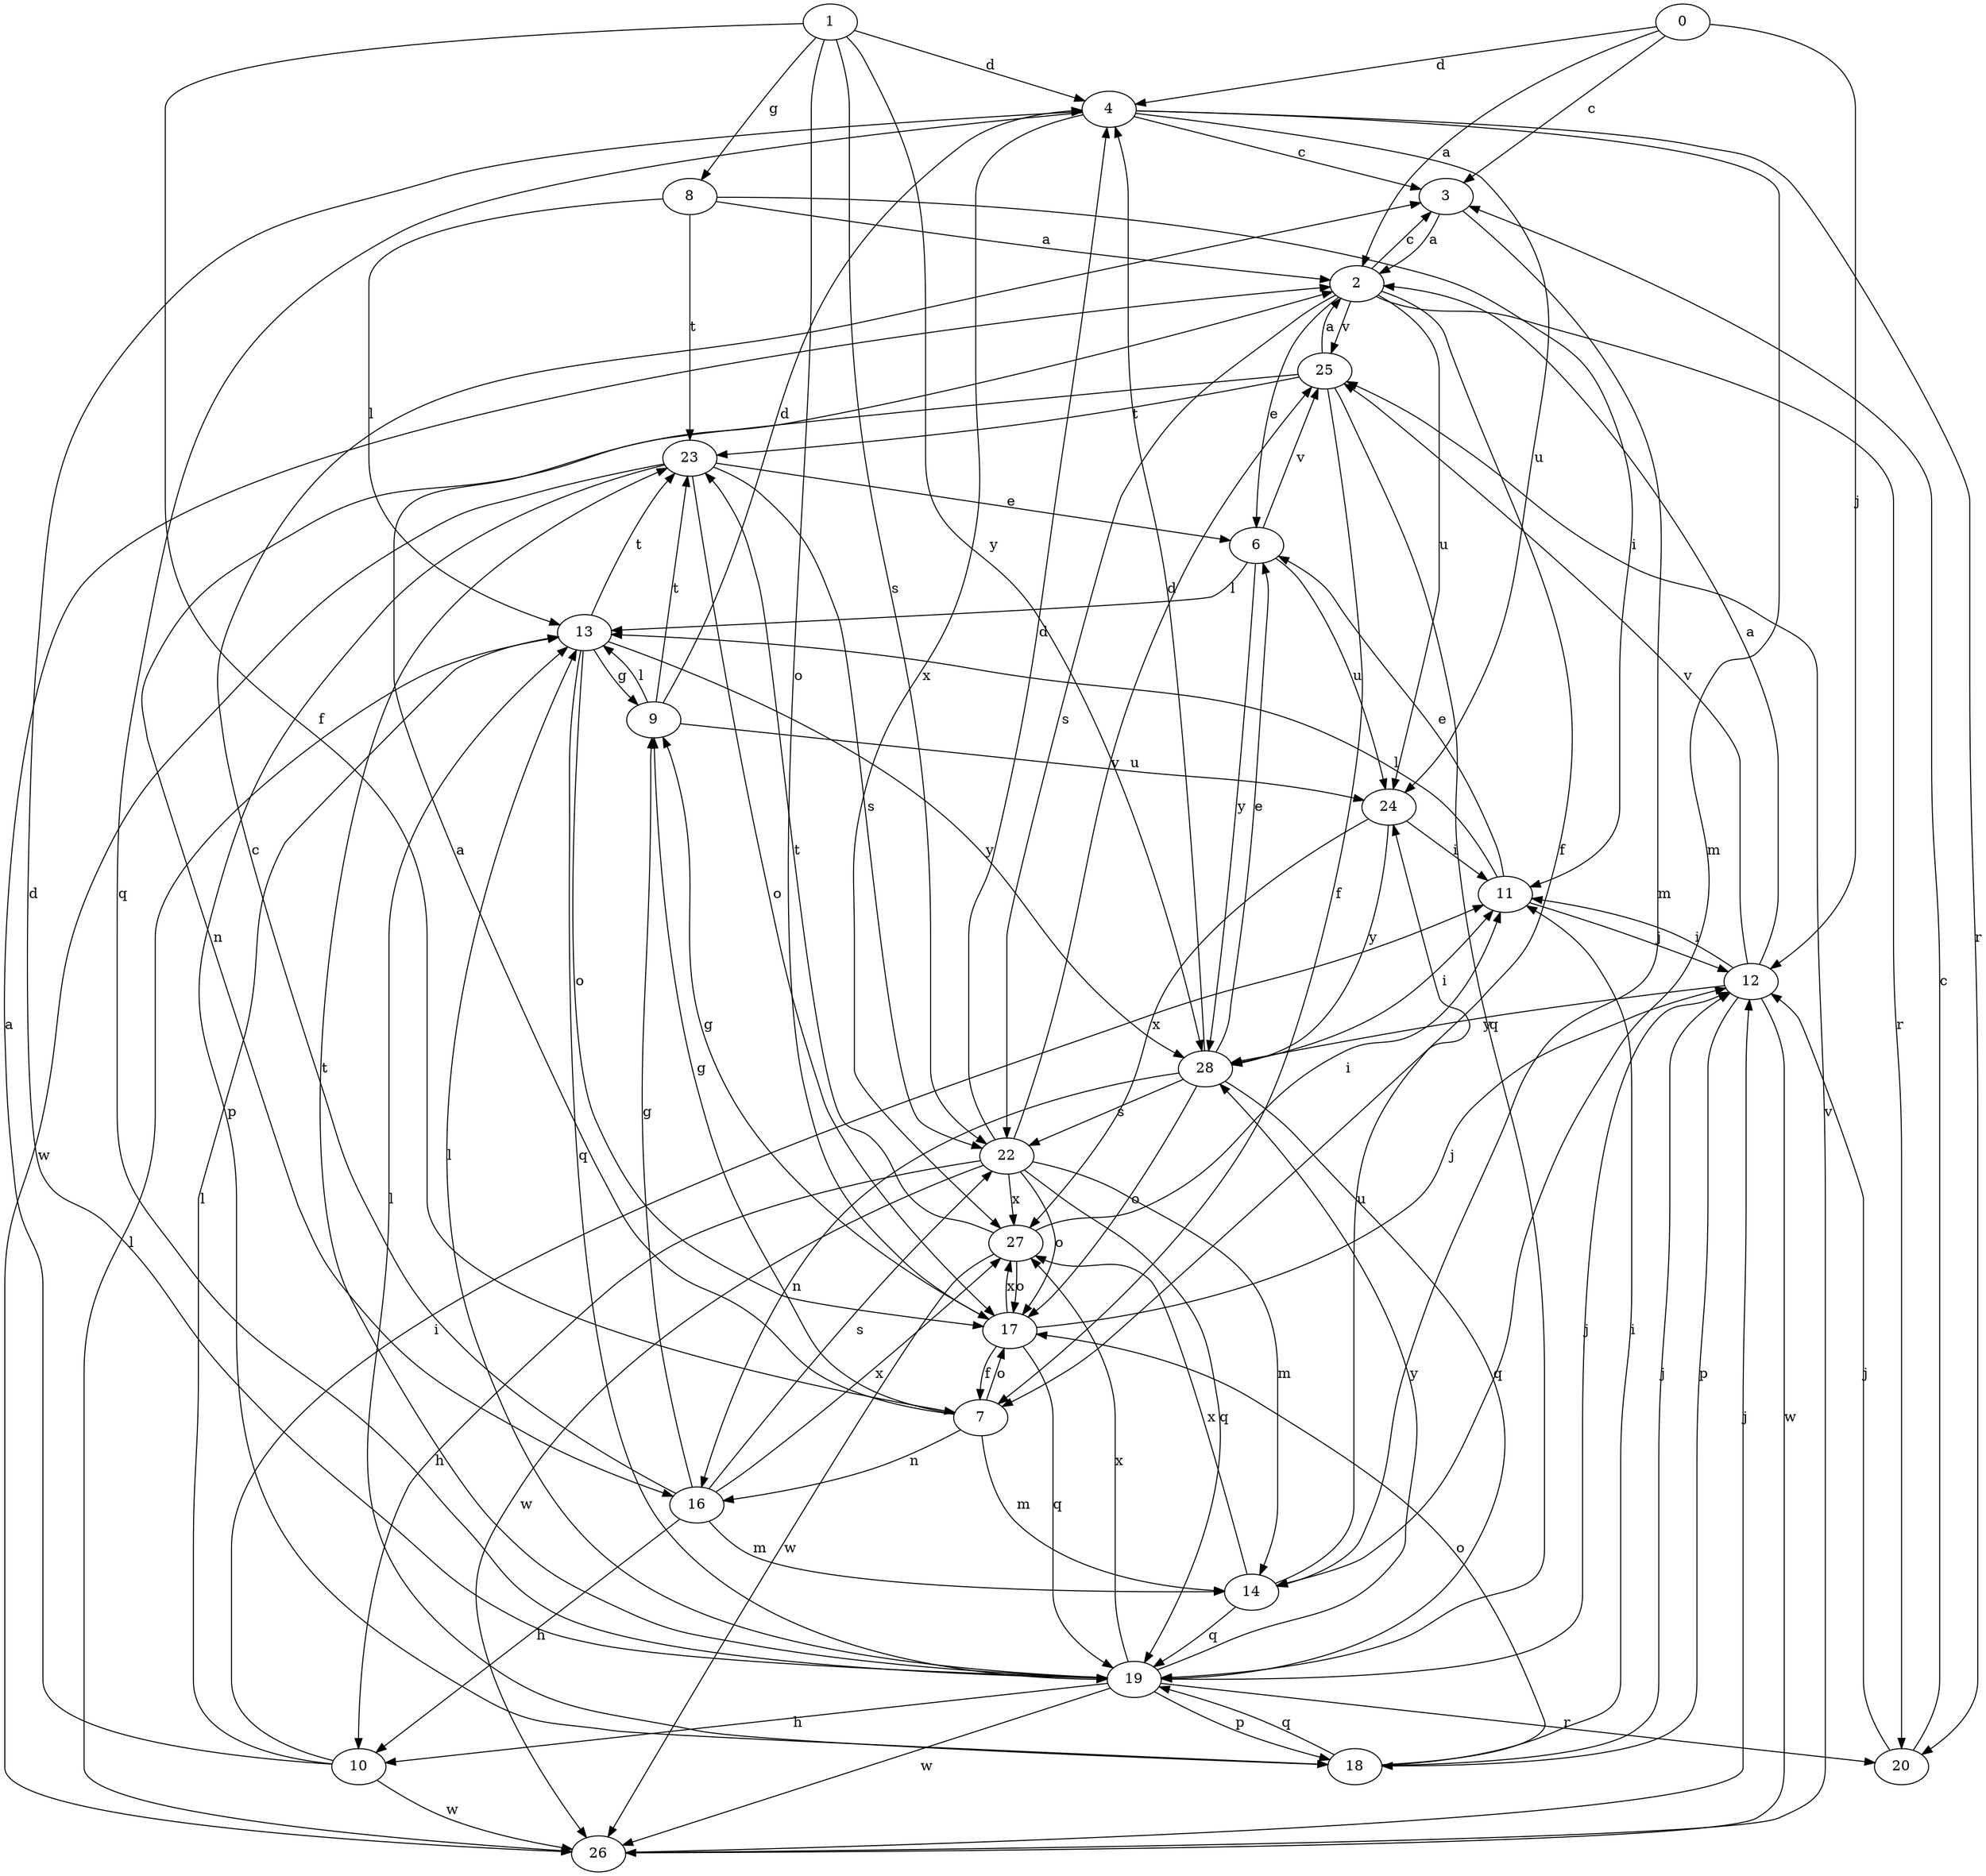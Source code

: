 strict digraph  {
1;
2;
3;
4;
0;
6;
7;
8;
9;
10;
11;
12;
13;
14;
16;
17;
18;
19;
20;
22;
23;
24;
25;
26;
27;
28;
1 -> 4  [label=d];
1 -> 7  [label=f];
1 -> 8  [label=g];
1 -> 17  [label=o];
1 -> 22  [label=s];
1 -> 28  [label=y];
2 -> 3  [label=c];
2 -> 6  [label=e];
2 -> 7  [label=f];
2 -> 20  [label=r];
2 -> 22  [label=s];
2 -> 24  [label=u];
2 -> 25  [label=v];
3 -> 2  [label=a];
3 -> 14  [label=m];
4 -> 3  [label=c];
4 -> 14  [label=m];
4 -> 19  [label=q];
4 -> 20  [label=r];
4 -> 24  [label=u];
4 -> 27  [label=x];
0 -> 2  [label=a];
0 -> 3  [label=c];
0 -> 4  [label=d];
0 -> 12  [label=j];
6 -> 13  [label=l];
6 -> 24  [label=u];
6 -> 25  [label=v];
6 -> 28  [label=y];
7 -> 2  [label=a];
7 -> 9  [label=g];
7 -> 14  [label=m];
7 -> 16  [label=n];
7 -> 17  [label=o];
8 -> 2  [label=a];
8 -> 11  [label=i];
8 -> 13  [label=l];
8 -> 23  [label=t];
9 -> 4  [label=d];
9 -> 13  [label=l];
9 -> 23  [label=t];
9 -> 24  [label=u];
10 -> 2  [label=a];
10 -> 11  [label=i];
10 -> 13  [label=l];
10 -> 26  [label=w];
11 -> 6  [label=e];
11 -> 12  [label=j];
11 -> 13  [label=l];
12 -> 2  [label=a];
12 -> 11  [label=i];
12 -> 18  [label=p];
12 -> 25  [label=v];
12 -> 26  [label=w];
12 -> 28  [label=y];
13 -> 9  [label=g];
13 -> 17  [label=o];
13 -> 19  [label=q];
13 -> 23  [label=t];
13 -> 28  [label=y];
14 -> 19  [label=q];
14 -> 24  [label=u];
14 -> 27  [label=x];
16 -> 3  [label=c];
16 -> 9  [label=g];
16 -> 10  [label=h];
16 -> 14  [label=m];
16 -> 22  [label=s];
16 -> 27  [label=x];
17 -> 7  [label=f];
17 -> 9  [label=g];
17 -> 12  [label=j];
17 -> 19  [label=q];
17 -> 27  [label=x];
18 -> 11  [label=i];
18 -> 12  [label=j];
18 -> 13  [label=l];
18 -> 17  [label=o];
18 -> 19  [label=q];
19 -> 4  [label=d];
19 -> 10  [label=h];
19 -> 12  [label=j];
19 -> 13  [label=l];
19 -> 18  [label=p];
19 -> 20  [label=r];
19 -> 23  [label=t];
19 -> 26  [label=w];
19 -> 27  [label=x];
19 -> 28  [label=y];
20 -> 3  [label=c];
20 -> 12  [label=j];
22 -> 4  [label=d];
22 -> 10  [label=h];
22 -> 14  [label=m];
22 -> 17  [label=o];
22 -> 19  [label=q];
22 -> 25  [label=v];
22 -> 26  [label=w];
22 -> 27  [label=x];
23 -> 6  [label=e];
23 -> 17  [label=o];
23 -> 18  [label=p];
23 -> 22  [label=s];
23 -> 26  [label=w];
24 -> 11  [label=i];
24 -> 27  [label=x];
24 -> 28  [label=y];
25 -> 2  [label=a];
25 -> 7  [label=f];
25 -> 16  [label=n];
25 -> 19  [label=q];
25 -> 23  [label=t];
26 -> 12  [label=j];
26 -> 13  [label=l];
26 -> 25  [label=v];
27 -> 11  [label=i];
27 -> 17  [label=o];
27 -> 23  [label=t];
27 -> 26  [label=w];
28 -> 4  [label=d];
28 -> 6  [label=e];
28 -> 11  [label=i];
28 -> 16  [label=n];
28 -> 17  [label=o];
28 -> 19  [label=q];
28 -> 22  [label=s];
}
